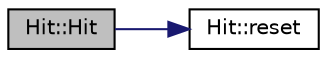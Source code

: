 digraph "Hit::Hit"
{
 // LATEX_PDF_SIZE
  edge [fontname="Helvetica",fontsize="10",labelfontname="Helvetica",labelfontsize="10"];
  node [fontname="Helvetica",fontsize="10",shape=record];
  rankdir="LR";
  Node1 [label="Hit::Hit",height=0.2,width=0.4,color="black", fillcolor="grey75", style="filled", fontcolor="black",tooltip=" "];
  Node1 -> Node2 [color="midnightblue",fontsize="10",style="solid",fontname="Helvetica"];
  Node2 [label="Hit::reset",height=0.2,width=0.4,color="black", fillcolor="white", style="filled",URL="$class_hit.html#a11ab514bf16c8173e974b6582ca6d37e",tooltip=" "];
}
